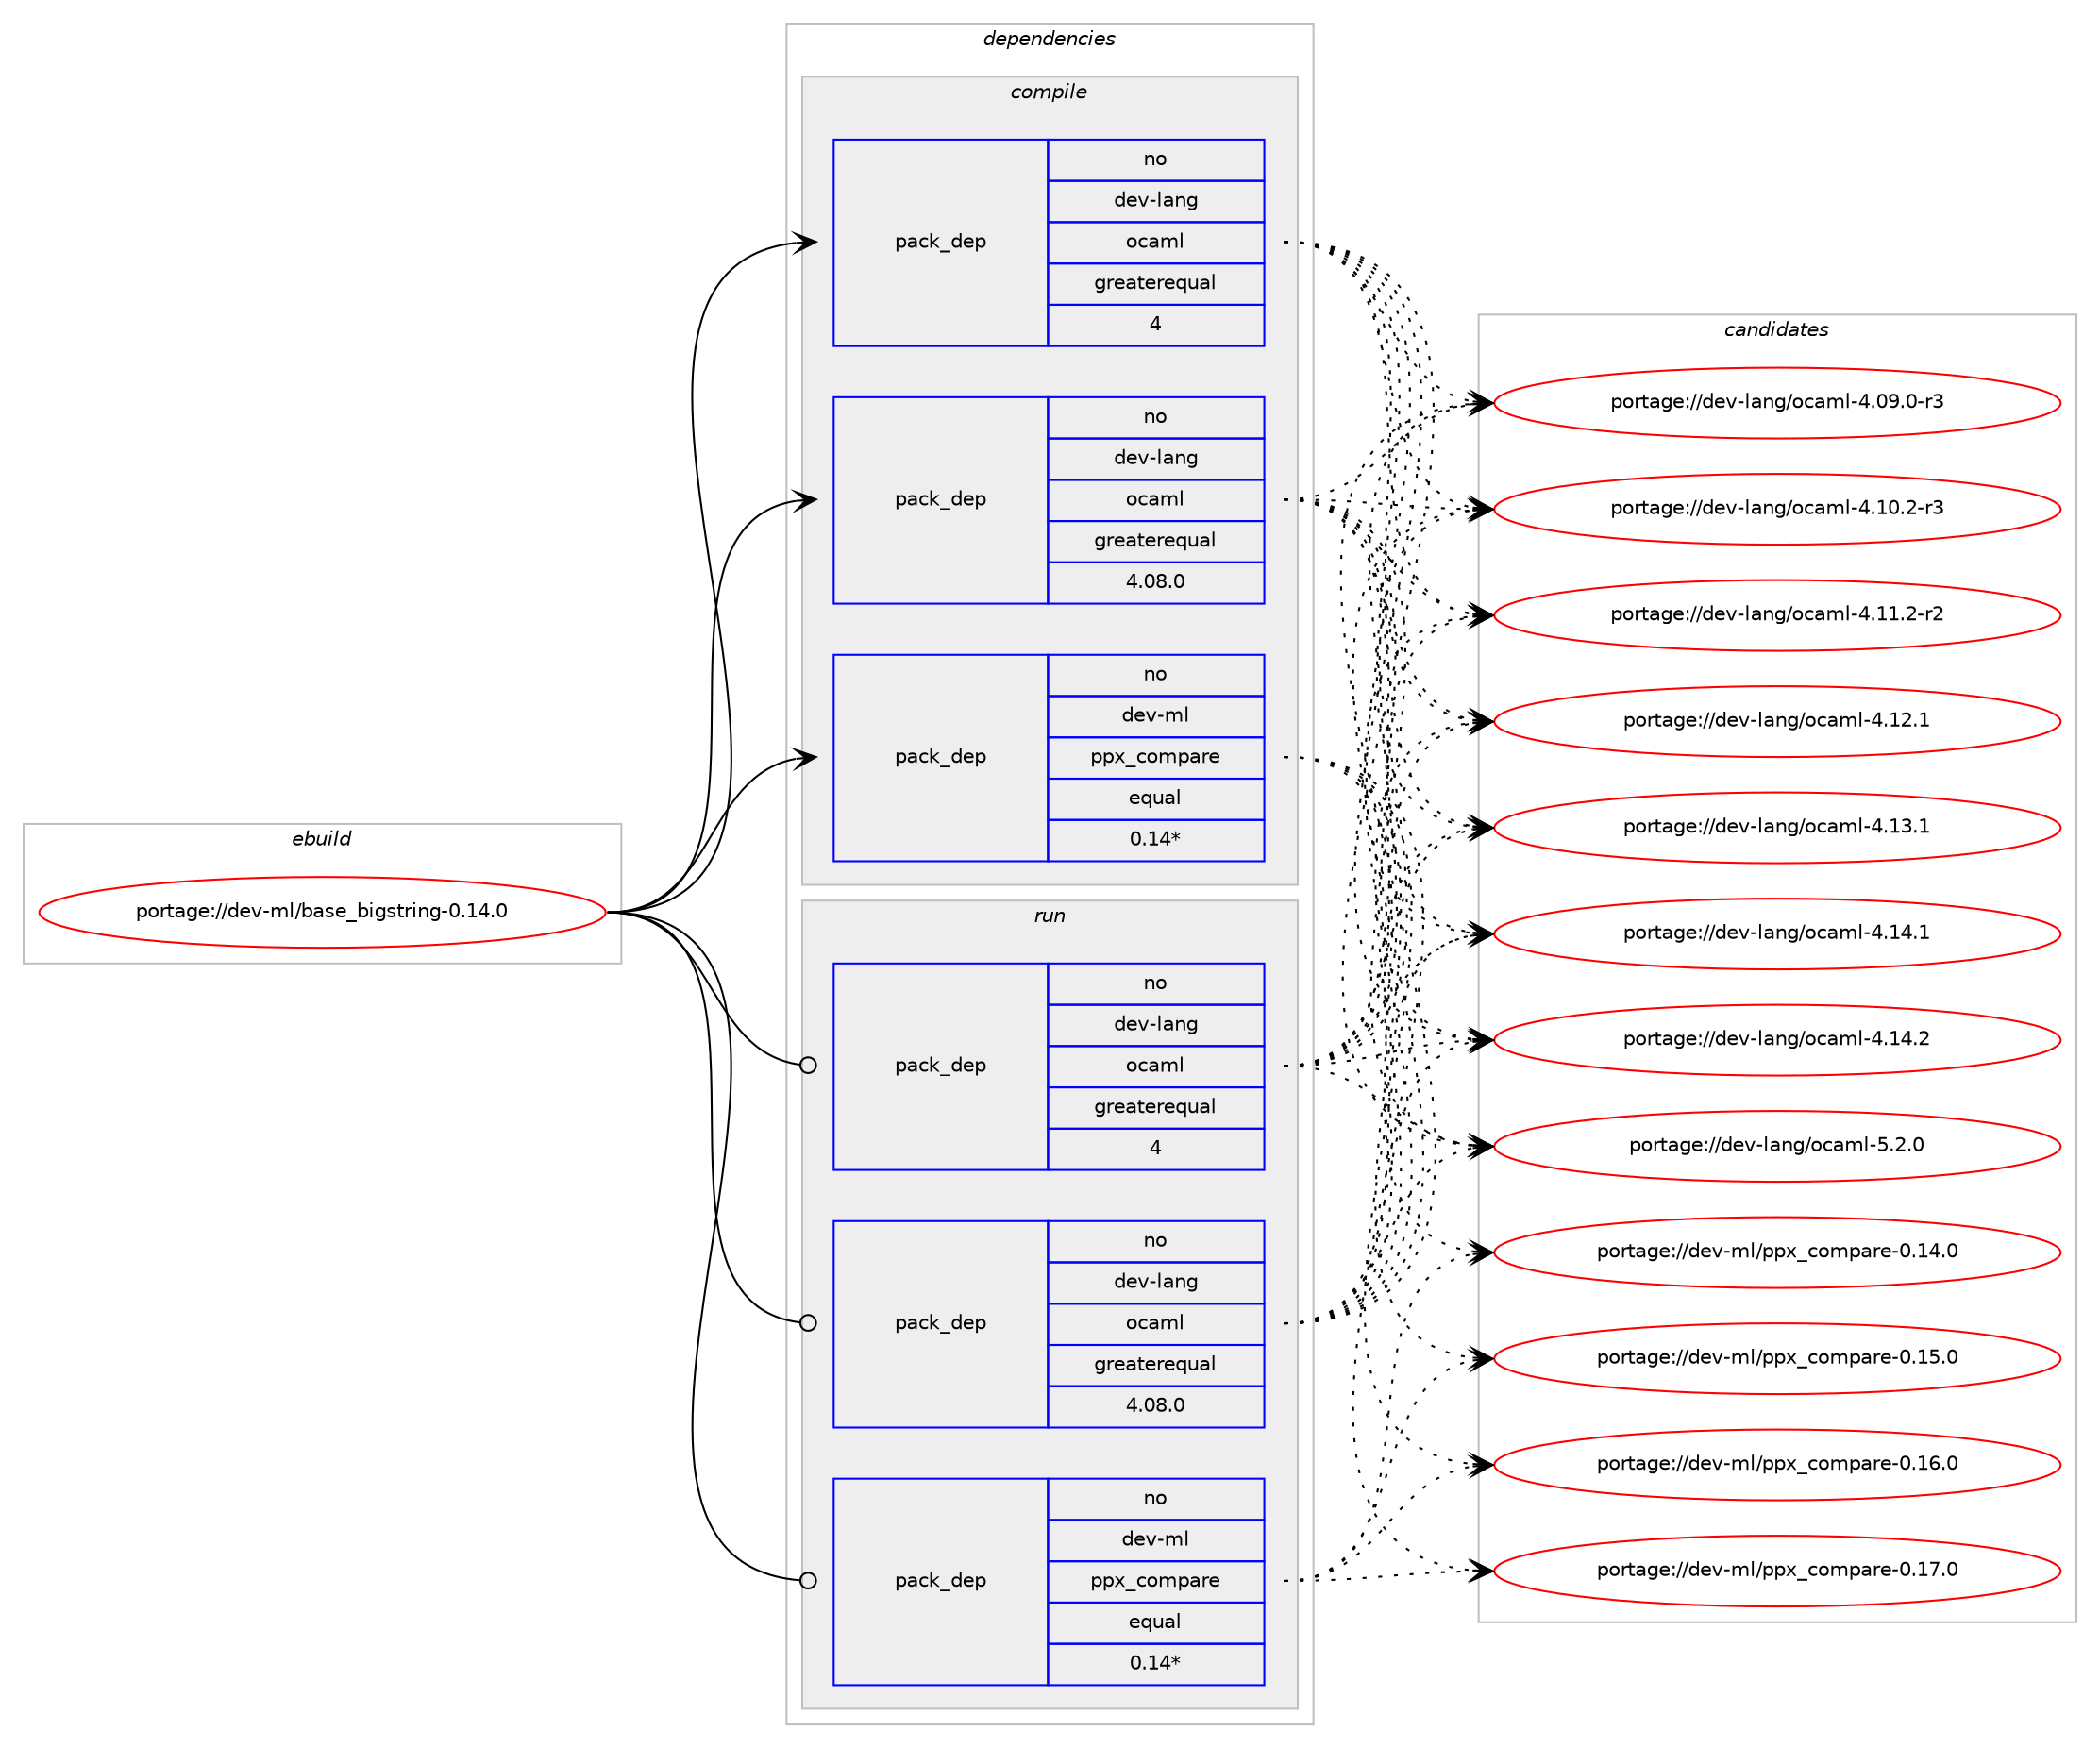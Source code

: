 digraph prolog {

# *************
# Graph options
# *************

newrank=true;
concentrate=true;
compound=true;
graph [rankdir=LR,fontname=Helvetica,fontsize=10,ranksep=1.5];#, ranksep=2.5, nodesep=0.2];
edge  [arrowhead=vee];
node  [fontname=Helvetica,fontsize=10];

# **********
# The ebuild
# **********

subgraph cluster_leftcol {
color=gray;
rank=same;
label=<<i>ebuild</i>>;
id [label="portage://dev-ml/base_bigstring-0.14.0", color=red, width=4, href="../dev-ml/base_bigstring-0.14.0.svg"];
}

# ****************
# The dependencies
# ****************

subgraph cluster_midcol {
color=gray;
label=<<i>dependencies</i>>;
subgraph cluster_compile {
fillcolor="#eeeeee";
style=filled;
label=<<i>compile</i>>;
subgraph pack29674 {
dependency59272 [label=<<TABLE BORDER="0" CELLBORDER="1" CELLSPACING="0" CELLPADDING="4" WIDTH="220"><TR><TD ROWSPAN="6" CELLPADDING="30">pack_dep</TD></TR><TR><TD WIDTH="110">no</TD></TR><TR><TD>dev-lang</TD></TR><TR><TD>ocaml</TD></TR><TR><TD>greaterequal</TD></TR><TR><TD>4</TD></TR></TABLE>>, shape=none, color=blue];
}
id:e -> dependency59272:w [weight=20,style="solid",arrowhead="vee"];
subgraph pack29675 {
dependency59273 [label=<<TABLE BORDER="0" CELLBORDER="1" CELLSPACING="0" CELLPADDING="4" WIDTH="220"><TR><TD ROWSPAN="6" CELLPADDING="30">pack_dep</TD></TR><TR><TD WIDTH="110">no</TD></TR><TR><TD>dev-lang</TD></TR><TR><TD>ocaml</TD></TR><TR><TD>greaterequal</TD></TR><TR><TD>4.08.0</TD></TR></TABLE>>, shape=none, color=blue];
}
id:e -> dependency59273:w [weight=20,style="solid",arrowhead="vee"];
# *** BEGIN UNKNOWN DEPENDENCY TYPE (TODO) ***
# id -> package_dependency(portage://dev-ml/base_bigstring-0.14.0,install,no,dev-ml,base,none,[,,],any_same_slot,[])
# *** END UNKNOWN DEPENDENCY TYPE (TODO) ***

# *** BEGIN UNKNOWN DEPENDENCY TYPE (TODO) ***
# id -> package_dependency(portage://dev-ml/base_bigstring-0.14.0,install,no,dev-ml,base_quickcheck,none,[,,],any_same_slot,[])
# *** END UNKNOWN DEPENDENCY TYPE (TODO) ***

# *** BEGIN UNKNOWN DEPENDENCY TYPE (TODO) ***
# id -> package_dependency(portage://dev-ml/base_bigstring-0.14.0,install,no,dev-ml,dune,none,[,,],any_same_slot,[])
# *** END UNKNOWN DEPENDENCY TYPE (TODO) ***

# *** BEGIN UNKNOWN DEPENDENCY TYPE (TODO) ***
# id -> package_dependency(portage://dev-ml/base_bigstring-0.14.0,install,no,dev-ml,ppx_bench,none,[,,],any_same_slot,[])
# *** END UNKNOWN DEPENDENCY TYPE (TODO) ***

# *** BEGIN UNKNOWN DEPENDENCY TYPE (TODO) ***
# id -> package_dependency(portage://dev-ml/base_bigstring-0.14.0,install,no,dev-ml,ppx_bin_prot,none,[,,],any_same_slot,[])
# *** END UNKNOWN DEPENDENCY TYPE (TODO) ***

subgraph pack29676 {
dependency59274 [label=<<TABLE BORDER="0" CELLBORDER="1" CELLSPACING="0" CELLPADDING="4" WIDTH="220"><TR><TD ROWSPAN="6" CELLPADDING="30">pack_dep</TD></TR><TR><TD WIDTH="110">no</TD></TR><TR><TD>dev-ml</TD></TR><TR><TD>ppx_compare</TD></TR><TR><TD>equal</TD></TR><TR><TD>0.14*</TD></TR></TABLE>>, shape=none, color=blue];
}
id:e -> dependency59274:w [weight=20,style="solid",arrowhead="vee"];
# *** BEGIN UNKNOWN DEPENDENCY TYPE (TODO) ***
# id -> package_dependency(portage://dev-ml/base_bigstring-0.14.0,install,no,dev-ml,ppx_custom_printf,none,[,,],any_same_slot,[])
# *** END UNKNOWN DEPENDENCY TYPE (TODO) ***

# *** BEGIN UNKNOWN DEPENDENCY TYPE (TODO) ***
# id -> package_dependency(portage://dev-ml/base_bigstring-0.14.0,install,no,dev-ml,ppx_expect,none,[,,],any_same_slot,[])
# *** END UNKNOWN DEPENDENCY TYPE (TODO) ***

# *** BEGIN UNKNOWN DEPENDENCY TYPE (TODO) ***
# id -> package_dependency(portage://dev-ml/base_bigstring-0.14.0,install,no,dev-ml,ppx_fields_conv,none,[,,],any_same_slot,[])
# *** END UNKNOWN DEPENDENCY TYPE (TODO) ***

# *** BEGIN UNKNOWN DEPENDENCY TYPE (TODO) ***
# id -> package_dependency(portage://dev-ml/base_bigstring-0.14.0,install,no,dev-ml,ppx_fixed_literal,none,[,,],any_same_slot,[])
# *** END UNKNOWN DEPENDENCY TYPE (TODO) ***

# *** BEGIN UNKNOWN DEPENDENCY TYPE (TODO) ***
# id -> package_dependency(portage://dev-ml/base_bigstring-0.14.0,install,no,dev-ml,ppx_jane,none,[,,],any_same_slot,[])
# *** END UNKNOWN DEPENDENCY TYPE (TODO) ***

# *** BEGIN UNKNOWN DEPENDENCY TYPE (TODO) ***
# id -> package_dependency(portage://dev-ml/base_bigstring-0.14.0,install,no,dev-ml,ppx_let,none,[,,],any_same_slot,[])
# *** END UNKNOWN DEPENDENCY TYPE (TODO) ***

# *** BEGIN UNKNOWN DEPENDENCY TYPE (TODO) ***
# id -> package_dependency(portage://dev-ml/base_bigstring-0.14.0,install,no,dev-ml,ppx_module_timer,none,[,,],any_same_slot,[])
# *** END UNKNOWN DEPENDENCY TYPE (TODO) ***

# *** BEGIN UNKNOWN DEPENDENCY TYPE (TODO) ***
# id -> package_dependency(portage://dev-ml/base_bigstring-0.14.0,install,no,dev-ml,ppx_optional,none,[,,],any_same_slot,[])
# *** END UNKNOWN DEPENDENCY TYPE (TODO) ***

# *** BEGIN UNKNOWN DEPENDENCY TYPE (TODO) ***
# id -> package_dependency(portage://dev-ml/base_bigstring-0.14.0,install,no,dev-ml,ppx_pipebang,none,[,,],any_same_slot,[])
# *** END UNKNOWN DEPENDENCY TYPE (TODO) ***

# *** BEGIN UNKNOWN DEPENDENCY TYPE (TODO) ***
# id -> package_dependency(portage://dev-ml/base_bigstring-0.14.0,install,no,dev-ml,ppx_sexp_message,none,[,,],any_same_slot,[])
# *** END UNKNOWN DEPENDENCY TYPE (TODO) ***

# *** BEGIN UNKNOWN DEPENDENCY TYPE (TODO) ***
# id -> package_dependency(portage://dev-ml/base_bigstring-0.14.0,install,no,dev-ml,ppx_sexp_value,none,[,,],any_same_slot,[])
# *** END UNKNOWN DEPENDENCY TYPE (TODO) ***

# *** BEGIN UNKNOWN DEPENDENCY TYPE (TODO) ***
# id -> package_dependency(portage://dev-ml/base_bigstring-0.14.0,install,no,dev-ml,ppx_stable,none,[,,],any_same_slot,[])
# *** END UNKNOWN DEPENDENCY TYPE (TODO) ***

# *** BEGIN UNKNOWN DEPENDENCY TYPE (TODO) ***
# id -> package_dependency(portage://dev-ml/base_bigstring-0.14.0,install,no,dev-ml,ppx_string,none,[,,],any_same_slot,[])
# *** END UNKNOWN DEPENDENCY TYPE (TODO) ***

# *** BEGIN UNKNOWN DEPENDENCY TYPE (TODO) ***
# id -> package_dependency(portage://dev-ml/base_bigstring-0.14.0,install,no,dev-ml,ppx_typerep_conv,none,[,,],any_same_slot,[])
# *** END UNKNOWN DEPENDENCY TYPE (TODO) ***

# *** BEGIN UNKNOWN DEPENDENCY TYPE (TODO) ***
# id -> package_dependency(portage://dev-ml/base_bigstring-0.14.0,install,no,dev-ml,ppx_variants_conv,none,[,,],any_same_slot,[])
# *** END UNKNOWN DEPENDENCY TYPE (TODO) ***

# *** BEGIN UNKNOWN DEPENDENCY TYPE (TODO) ***
# id -> package_dependency(portage://dev-ml/base_bigstring-0.14.0,install,no,dev-ml,sexplib0,none,[,,],any_same_slot,[])
# *** END UNKNOWN DEPENDENCY TYPE (TODO) ***

}
subgraph cluster_compileandrun {
fillcolor="#eeeeee";
style=filled;
label=<<i>compile and run</i>>;
}
subgraph cluster_run {
fillcolor="#eeeeee";
style=filled;
label=<<i>run</i>>;
subgraph pack29677 {
dependency59275 [label=<<TABLE BORDER="0" CELLBORDER="1" CELLSPACING="0" CELLPADDING="4" WIDTH="220"><TR><TD ROWSPAN="6" CELLPADDING="30">pack_dep</TD></TR><TR><TD WIDTH="110">no</TD></TR><TR><TD>dev-lang</TD></TR><TR><TD>ocaml</TD></TR><TR><TD>greaterequal</TD></TR><TR><TD>4</TD></TR></TABLE>>, shape=none, color=blue];
}
id:e -> dependency59275:w [weight=20,style="solid",arrowhead="odot"];
subgraph pack29678 {
dependency59276 [label=<<TABLE BORDER="0" CELLBORDER="1" CELLSPACING="0" CELLPADDING="4" WIDTH="220"><TR><TD ROWSPAN="6" CELLPADDING="30">pack_dep</TD></TR><TR><TD WIDTH="110">no</TD></TR><TR><TD>dev-lang</TD></TR><TR><TD>ocaml</TD></TR><TR><TD>greaterequal</TD></TR><TR><TD>4.08.0</TD></TR></TABLE>>, shape=none, color=blue];
}
id:e -> dependency59276:w [weight=20,style="solid",arrowhead="odot"];
# *** BEGIN UNKNOWN DEPENDENCY TYPE (TODO) ***
# id -> package_dependency(portage://dev-ml/base_bigstring-0.14.0,run,no,dev-ml,base,none,[,,],any_same_slot,[])
# *** END UNKNOWN DEPENDENCY TYPE (TODO) ***

# *** BEGIN UNKNOWN DEPENDENCY TYPE (TODO) ***
# id -> package_dependency(portage://dev-ml/base_bigstring-0.14.0,run,no,dev-ml,base_quickcheck,none,[,,],any_same_slot,[])
# *** END UNKNOWN DEPENDENCY TYPE (TODO) ***

# *** BEGIN UNKNOWN DEPENDENCY TYPE (TODO) ***
# id -> package_dependency(portage://dev-ml/base_bigstring-0.14.0,run,no,dev-ml,dune,none,[,,],any_same_slot,[])
# *** END UNKNOWN DEPENDENCY TYPE (TODO) ***

# *** BEGIN UNKNOWN DEPENDENCY TYPE (TODO) ***
# id -> package_dependency(portage://dev-ml/base_bigstring-0.14.0,run,no,dev-ml,ppx_bench,none,[,,],any_same_slot,[])
# *** END UNKNOWN DEPENDENCY TYPE (TODO) ***

# *** BEGIN UNKNOWN DEPENDENCY TYPE (TODO) ***
# id -> package_dependency(portage://dev-ml/base_bigstring-0.14.0,run,no,dev-ml,ppx_bin_prot,none,[,,],any_same_slot,[])
# *** END UNKNOWN DEPENDENCY TYPE (TODO) ***

subgraph pack29679 {
dependency59277 [label=<<TABLE BORDER="0" CELLBORDER="1" CELLSPACING="0" CELLPADDING="4" WIDTH="220"><TR><TD ROWSPAN="6" CELLPADDING="30">pack_dep</TD></TR><TR><TD WIDTH="110">no</TD></TR><TR><TD>dev-ml</TD></TR><TR><TD>ppx_compare</TD></TR><TR><TD>equal</TD></TR><TR><TD>0.14*</TD></TR></TABLE>>, shape=none, color=blue];
}
id:e -> dependency59277:w [weight=20,style="solid",arrowhead="odot"];
# *** BEGIN UNKNOWN DEPENDENCY TYPE (TODO) ***
# id -> package_dependency(portage://dev-ml/base_bigstring-0.14.0,run,no,dev-ml,ppx_custom_printf,none,[,,],any_same_slot,[])
# *** END UNKNOWN DEPENDENCY TYPE (TODO) ***

# *** BEGIN UNKNOWN DEPENDENCY TYPE (TODO) ***
# id -> package_dependency(portage://dev-ml/base_bigstring-0.14.0,run,no,dev-ml,ppx_expect,none,[,,],any_same_slot,[])
# *** END UNKNOWN DEPENDENCY TYPE (TODO) ***

# *** BEGIN UNKNOWN DEPENDENCY TYPE (TODO) ***
# id -> package_dependency(portage://dev-ml/base_bigstring-0.14.0,run,no,dev-ml,ppx_fields_conv,none,[,,],any_same_slot,[])
# *** END UNKNOWN DEPENDENCY TYPE (TODO) ***

# *** BEGIN UNKNOWN DEPENDENCY TYPE (TODO) ***
# id -> package_dependency(portage://dev-ml/base_bigstring-0.14.0,run,no,dev-ml,ppx_fixed_literal,none,[,,],any_same_slot,[])
# *** END UNKNOWN DEPENDENCY TYPE (TODO) ***

# *** BEGIN UNKNOWN DEPENDENCY TYPE (TODO) ***
# id -> package_dependency(portage://dev-ml/base_bigstring-0.14.0,run,no,dev-ml,ppx_jane,none,[,,],any_same_slot,[])
# *** END UNKNOWN DEPENDENCY TYPE (TODO) ***

# *** BEGIN UNKNOWN DEPENDENCY TYPE (TODO) ***
# id -> package_dependency(portage://dev-ml/base_bigstring-0.14.0,run,no,dev-ml,ppx_let,none,[,,],any_same_slot,[])
# *** END UNKNOWN DEPENDENCY TYPE (TODO) ***

# *** BEGIN UNKNOWN DEPENDENCY TYPE (TODO) ***
# id -> package_dependency(portage://dev-ml/base_bigstring-0.14.0,run,no,dev-ml,ppx_module_timer,none,[,,],any_same_slot,[])
# *** END UNKNOWN DEPENDENCY TYPE (TODO) ***

# *** BEGIN UNKNOWN DEPENDENCY TYPE (TODO) ***
# id -> package_dependency(portage://dev-ml/base_bigstring-0.14.0,run,no,dev-ml,ppx_optional,none,[,,],any_same_slot,[])
# *** END UNKNOWN DEPENDENCY TYPE (TODO) ***

# *** BEGIN UNKNOWN DEPENDENCY TYPE (TODO) ***
# id -> package_dependency(portage://dev-ml/base_bigstring-0.14.0,run,no,dev-ml,ppx_pipebang,none,[,,],any_same_slot,[])
# *** END UNKNOWN DEPENDENCY TYPE (TODO) ***

# *** BEGIN UNKNOWN DEPENDENCY TYPE (TODO) ***
# id -> package_dependency(portage://dev-ml/base_bigstring-0.14.0,run,no,dev-ml,ppx_sexp_message,none,[,,],any_same_slot,[])
# *** END UNKNOWN DEPENDENCY TYPE (TODO) ***

# *** BEGIN UNKNOWN DEPENDENCY TYPE (TODO) ***
# id -> package_dependency(portage://dev-ml/base_bigstring-0.14.0,run,no,dev-ml,ppx_sexp_value,none,[,,],any_same_slot,[])
# *** END UNKNOWN DEPENDENCY TYPE (TODO) ***

# *** BEGIN UNKNOWN DEPENDENCY TYPE (TODO) ***
# id -> package_dependency(portage://dev-ml/base_bigstring-0.14.0,run,no,dev-ml,ppx_stable,none,[,,],any_same_slot,[])
# *** END UNKNOWN DEPENDENCY TYPE (TODO) ***

# *** BEGIN UNKNOWN DEPENDENCY TYPE (TODO) ***
# id -> package_dependency(portage://dev-ml/base_bigstring-0.14.0,run,no,dev-ml,ppx_string,none,[,,],any_same_slot,[])
# *** END UNKNOWN DEPENDENCY TYPE (TODO) ***

# *** BEGIN UNKNOWN DEPENDENCY TYPE (TODO) ***
# id -> package_dependency(portage://dev-ml/base_bigstring-0.14.0,run,no,dev-ml,ppx_typerep_conv,none,[,,],any_same_slot,[])
# *** END UNKNOWN DEPENDENCY TYPE (TODO) ***

# *** BEGIN UNKNOWN DEPENDENCY TYPE (TODO) ***
# id -> package_dependency(portage://dev-ml/base_bigstring-0.14.0,run,no,dev-ml,ppx_variants_conv,none,[,,],any_same_slot,[])
# *** END UNKNOWN DEPENDENCY TYPE (TODO) ***

# *** BEGIN UNKNOWN DEPENDENCY TYPE (TODO) ***
# id -> package_dependency(portage://dev-ml/base_bigstring-0.14.0,run,no,dev-ml,sexplib0,none,[,,],any_same_slot,[])
# *** END UNKNOWN DEPENDENCY TYPE (TODO) ***

}
}

# **************
# The candidates
# **************

subgraph cluster_choices {
rank=same;
color=gray;
label=<<i>candidates</i>>;

subgraph choice29674 {
color=black;
nodesep=1;
choice1001011184510897110103471119997109108455246485746484511451 [label="portage://dev-lang/ocaml-4.09.0-r3", color=red, width=4,href="../dev-lang/ocaml-4.09.0-r3.svg"];
choice1001011184510897110103471119997109108455246494846504511451 [label="portage://dev-lang/ocaml-4.10.2-r3", color=red, width=4,href="../dev-lang/ocaml-4.10.2-r3.svg"];
choice1001011184510897110103471119997109108455246494946504511450 [label="portage://dev-lang/ocaml-4.11.2-r2", color=red, width=4,href="../dev-lang/ocaml-4.11.2-r2.svg"];
choice100101118451089711010347111999710910845524649504649 [label="portage://dev-lang/ocaml-4.12.1", color=red, width=4,href="../dev-lang/ocaml-4.12.1.svg"];
choice100101118451089711010347111999710910845524649514649 [label="portage://dev-lang/ocaml-4.13.1", color=red, width=4,href="../dev-lang/ocaml-4.13.1.svg"];
choice100101118451089711010347111999710910845524649524649 [label="portage://dev-lang/ocaml-4.14.1", color=red, width=4,href="../dev-lang/ocaml-4.14.1.svg"];
choice100101118451089711010347111999710910845524649524650 [label="portage://dev-lang/ocaml-4.14.2", color=red, width=4,href="../dev-lang/ocaml-4.14.2.svg"];
choice1001011184510897110103471119997109108455346504648 [label="portage://dev-lang/ocaml-5.2.0", color=red, width=4,href="../dev-lang/ocaml-5.2.0.svg"];
dependency59272:e -> choice1001011184510897110103471119997109108455246485746484511451:w [style=dotted,weight="100"];
dependency59272:e -> choice1001011184510897110103471119997109108455246494846504511451:w [style=dotted,weight="100"];
dependency59272:e -> choice1001011184510897110103471119997109108455246494946504511450:w [style=dotted,weight="100"];
dependency59272:e -> choice100101118451089711010347111999710910845524649504649:w [style=dotted,weight="100"];
dependency59272:e -> choice100101118451089711010347111999710910845524649514649:w [style=dotted,weight="100"];
dependency59272:e -> choice100101118451089711010347111999710910845524649524649:w [style=dotted,weight="100"];
dependency59272:e -> choice100101118451089711010347111999710910845524649524650:w [style=dotted,weight="100"];
dependency59272:e -> choice1001011184510897110103471119997109108455346504648:w [style=dotted,weight="100"];
}
subgraph choice29675 {
color=black;
nodesep=1;
choice1001011184510897110103471119997109108455246485746484511451 [label="portage://dev-lang/ocaml-4.09.0-r3", color=red, width=4,href="../dev-lang/ocaml-4.09.0-r3.svg"];
choice1001011184510897110103471119997109108455246494846504511451 [label="portage://dev-lang/ocaml-4.10.2-r3", color=red, width=4,href="../dev-lang/ocaml-4.10.2-r3.svg"];
choice1001011184510897110103471119997109108455246494946504511450 [label="portage://dev-lang/ocaml-4.11.2-r2", color=red, width=4,href="../dev-lang/ocaml-4.11.2-r2.svg"];
choice100101118451089711010347111999710910845524649504649 [label="portage://dev-lang/ocaml-4.12.1", color=red, width=4,href="../dev-lang/ocaml-4.12.1.svg"];
choice100101118451089711010347111999710910845524649514649 [label="portage://dev-lang/ocaml-4.13.1", color=red, width=4,href="../dev-lang/ocaml-4.13.1.svg"];
choice100101118451089711010347111999710910845524649524649 [label="portage://dev-lang/ocaml-4.14.1", color=red, width=4,href="../dev-lang/ocaml-4.14.1.svg"];
choice100101118451089711010347111999710910845524649524650 [label="portage://dev-lang/ocaml-4.14.2", color=red, width=4,href="../dev-lang/ocaml-4.14.2.svg"];
choice1001011184510897110103471119997109108455346504648 [label="portage://dev-lang/ocaml-5.2.0", color=red, width=4,href="../dev-lang/ocaml-5.2.0.svg"];
dependency59273:e -> choice1001011184510897110103471119997109108455246485746484511451:w [style=dotted,weight="100"];
dependency59273:e -> choice1001011184510897110103471119997109108455246494846504511451:w [style=dotted,weight="100"];
dependency59273:e -> choice1001011184510897110103471119997109108455246494946504511450:w [style=dotted,weight="100"];
dependency59273:e -> choice100101118451089711010347111999710910845524649504649:w [style=dotted,weight="100"];
dependency59273:e -> choice100101118451089711010347111999710910845524649514649:w [style=dotted,weight="100"];
dependency59273:e -> choice100101118451089711010347111999710910845524649524649:w [style=dotted,weight="100"];
dependency59273:e -> choice100101118451089711010347111999710910845524649524650:w [style=dotted,weight="100"];
dependency59273:e -> choice1001011184510897110103471119997109108455346504648:w [style=dotted,weight="100"];
}
subgraph choice29676 {
color=black;
nodesep=1;
choice100101118451091084711211212095991111091129711410145484649524648 [label="portage://dev-ml/ppx_compare-0.14.0", color=red, width=4,href="../dev-ml/ppx_compare-0.14.0.svg"];
choice100101118451091084711211212095991111091129711410145484649534648 [label="portage://dev-ml/ppx_compare-0.15.0", color=red, width=4,href="../dev-ml/ppx_compare-0.15.0.svg"];
choice100101118451091084711211212095991111091129711410145484649544648 [label="portage://dev-ml/ppx_compare-0.16.0", color=red, width=4,href="../dev-ml/ppx_compare-0.16.0.svg"];
choice100101118451091084711211212095991111091129711410145484649554648 [label="portage://dev-ml/ppx_compare-0.17.0", color=red, width=4,href="../dev-ml/ppx_compare-0.17.0.svg"];
dependency59274:e -> choice100101118451091084711211212095991111091129711410145484649524648:w [style=dotted,weight="100"];
dependency59274:e -> choice100101118451091084711211212095991111091129711410145484649534648:w [style=dotted,weight="100"];
dependency59274:e -> choice100101118451091084711211212095991111091129711410145484649544648:w [style=dotted,weight="100"];
dependency59274:e -> choice100101118451091084711211212095991111091129711410145484649554648:w [style=dotted,weight="100"];
}
subgraph choice29677 {
color=black;
nodesep=1;
choice1001011184510897110103471119997109108455246485746484511451 [label="portage://dev-lang/ocaml-4.09.0-r3", color=red, width=4,href="../dev-lang/ocaml-4.09.0-r3.svg"];
choice1001011184510897110103471119997109108455246494846504511451 [label="portage://dev-lang/ocaml-4.10.2-r3", color=red, width=4,href="../dev-lang/ocaml-4.10.2-r3.svg"];
choice1001011184510897110103471119997109108455246494946504511450 [label="portage://dev-lang/ocaml-4.11.2-r2", color=red, width=4,href="../dev-lang/ocaml-4.11.2-r2.svg"];
choice100101118451089711010347111999710910845524649504649 [label="portage://dev-lang/ocaml-4.12.1", color=red, width=4,href="../dev-lang/ocaml-4.12.1.svg"];
choice100101118451089711010347111999710910845524649514649 [label="portage://dev-lang/ocaml-4.13.1", color=red, width=4,href="../dev-lang/ocaml-4.13.1.svg"];
choice100101118451089711010347111999710910845524649524649 [label="portage://dev-lang/ocaml-4.14.1", color=red, width=4,href="../dev-lang/ocaml-4.14.1.svg"];
choice100101118451089711010347111999710910845524649524650 [label="portage://dev-lang/ocaml-4.14.2", color=red, width=4,href="../dev-lang/ocaml-4.14.2.svg"];
choice1001011184510897110103471119997109108455346504648 [label="portage://dev-lang/ocaml-5.2.0", color=red, width=4,href="../dev-lang/ocaml-5.2.0.svg"];
dependency59275:e -> choice1001011184510897110103471119997109108455246485746484511451:w [style=dotted,weight="100"];
dependency59275:e -> choice1001011184510897110103471119997109108455246494846504511451:w [style=dotted,weight="100"];
dependency59275:e -> choice1001011184510897110103471119997109108455246494946504511450:w [style=dotted,weight="100"];
dependency59275:e -> choice100101118451089711010347111999710910845524649504649:w [style=dotted,weight="100"];
dependency59275:e -> choice100101118451089711010347111999710910845524649514649:w [style=dotted,weight="100"];
dependency59275:e -> choice100101118451089711010347111999710910845524649524649:w [style=dotted,weight="100"];
dependency59275:e -> choice100101118451089711010347111999710910845524649524650:w [style=dotted,weight="100"];
dependency59275:e -> choice1001011184510897110103471119997109108455346504648:w [style=dotted,weight="100"];
}
subgraph choice29678 {
color=black;
nodesep=1;
choice1001011184510897110103471119997109108455246485746484511451 [label="portage://dev-lang/ocaml-4.09.0-r3", color=red, width=4,href="../dev-lang/ocaml-4.09.0-r3.svg"];
choice1001011184510897110103471119997109108455246494846504511451 [label="portage://dev-lang/ocaml-4.10.2-r3", color=red, width=4,href="../dev-lang/ocaml-4.10.2-r3.svg"];
choice1001011184510897110103471119997109108455246494946504511450 [label="portage://dev-lang/ocaml-4.11.2-r2", color=red, width=4,href="../dev-lang/ocaml-4.11.2-r2.svg"];
choice100101118451089711010347111999710910845524649504649 [label="portage://dev-lang/ocaml-4.12.1", color=red, width=4,href="../dev-lang/ocaml-4.12.1.svg"];
choice100101118451089711010347111999710910845524649514649 [label="portage://dev-lang/ocaml-4.13.1", color=red, width=4,href="../dev-lang/ocaml-4.13.1.svg"];
choice100101118451089711010347111999710910845524649524649 [label="portage://dev-lang/ocaml-4.14.1", color=red, width=4,href="../dev-lang/ocaml-4.14.1.svg"];
choice100101118451089711010347111999710910845524649524650 [label="portage://dev-lang/ocaml-4.14.2", color=red, width=4,href="../dev-lang/ocaml-4.14.2.svg"];
choice1001011184510897110103471119997109108455346504648 [label="portage://dev-lang/ocaml-5.2.0", color=red, width=4,href="../dev-lang/ocaml-5.2.0.svg"];
dependency59276:e -> choice1001011184510897110103471119997109108455246485746484511451:w [style=dotted,weight="100"];
dependency59276:e -> choice1001011184510897110103471119997109108455246494846504511451:w [style=dotted,weight="100"];
dependency59276:e -> choice1001011184510897110103471119997109108455246494946504511450:w [style=dotted,weight="100"];
dependency59276:e -> choice100101118451089711010347111999710910845524649504649:w [style=dotted,weight="100"];
dependency59276:e -> choice100101118451089711010347111999710910845524649514649:w [style=dotted,weight="100"];
dependency59276:e -> choice100101118451089711010347111999710910845524649524649:w [style=dotted,weight="100"];
dependency59276:e -> choice100101118451089711010347111999710910845524649524650:w [style=dotted,weight="100"];
dependency59276:e -> choice1001011184510897110103471119997109108455346504648:w [style=dotted,weight="100"];
}
subgraph choice29679 {
color=black;
nodesep=1;
choice100101118451091084711211212095991111091129711410145484649524648 [label="portage://dev-ml/ppx_compare-0.14.0", color=red, width=4,href="../dev-ml/ppx_compare-0.14.0.svg"];
choice100101118451091084711211212095991111091129711410145484649534648 [label="portage://dev-ml/ppx_compare-0.15.0", color=red, width=4,href="../dev-ml/ppx_compare-0.15.0.svg"];
choice100101118451091084711211212095991111091129711410145484649544648 [label="portage://dev-ml/ppx_compare-0.16.0", color=red, width=4,href="../dev-ml/ppx_compare-0.16.0.svg"];
choice100101118451091084711211212095991111091129711410145484649554648 [label="portage://dev-ml/ppx_compare-0.17.0", color=red, width=4,href="../dev-ml/ppx_compare-0.17.0.svg"];
dependency59277:e -> choice100101118451091084711211212095991111091129711410145484649524648:w [style=dotted,weight="100"];
dependency59277:e -> choice100101118451091084711211212095991111091129711410145484649534648:w [style=dotted,weight="100"];
dependency59277:e -> choice100101118451091084711211212095991111091129711410145484649544648:w [style=dotted,weight="100"];
dependency59277:e -> choice100101118451091084711211212095991111091129711410145484649554648:w [style=dotted,weight="100"];
}
}

}
